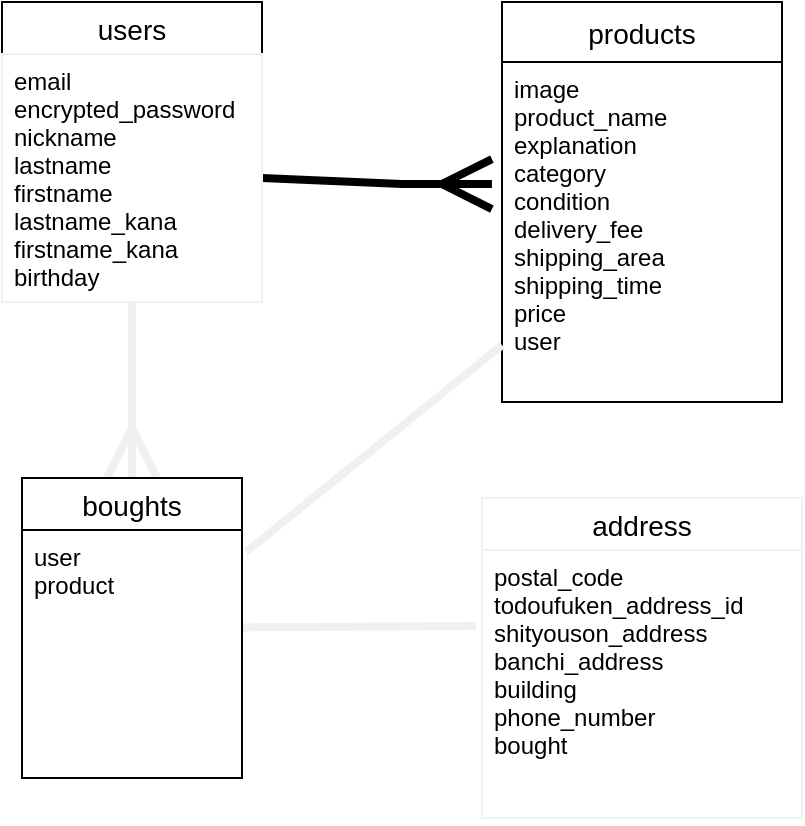 <mxfile version="13.6.5">
    <diagram id="bXzdhsL-ICkwTzE-PmSV" name="ページ1">
        <mxGraphModel dx="477" dy="542" grid="1" gridSize="10" guides="1" tooltips="1" connect="1" arrows="1" fold="1" page="1" pageScale="1" pageWidth="827" pageHeight="1169" math="0" shadow="0">
            <root>
                <mxCell id="0"/>
                <mxCell id="1" parent="0"/>
                <mxCell id="27" style="edgeStyle=none;rounded=0;jumpStyle=none;orthogonalLoop=1;jettySize=auto;html=1;entryX=0.5;entryY=0;entryDx=0;entryDy=0;endArrow=ERmany;endFill=0;endSize=20;strokeColor=#f0f0f0;strokeWidth=4;" parent="1" source="2" target="17" edge="1">
                    <mxGeometry relative="1" as="geometry"/>
                </mxCell>
                <mxCell id="32" style="edgeStyle=none;rounded=0;jumpStyle=none;orthogonalLoop=1;jettySize=auto;html=1;entryX=-0.019;entryY=0.284;entryDx=0;entryDy=0;entryPerimeter=0;endArrow=none;endFill=0;endSize=20;strokeColor=#f0f0f0;strokeWidth=4;" parent="1" source="17" target="30" edge="1">
                    <mxGeometry relative="1" as="geometry"/>
                </mxCell>
                <mxCell id="17" value="boughts" style="swimlane;fontStyle=0;childLayout=stackLayout;horizontal=1;startSize=26;horizontalStack=0;resizeParent=1;resizeParentMax=0;resizeLast=0;collapsible=1;marginBottom=0;align=center;fontSize=14;" parent="1" vertex="1">
                    <mxGeometry x="70" y="290" width="110" height="150" as="geometry"/>
                </mxCell>
                <mxCell id="18" value="user&#10;product" style="text;strokeColor=none;fillColor=none;spacingLeft=4;spacingRight=4;overflow=hidden;rotatable=0;points=[[0,0.5],[1,0.5]];portConstraint=eastwest;fontSize=12;" parent="17" vertex="1">
                    <mxGeometry y="26" width="110" height="124" as="geometry"/>
                </mxCell>
                <mxCell id="13" value="products" style="swimlane;fontStyle=0;childLayout=stackLayout;horizontal=1;startSize=30;horizontalStack=0;resizeParent=1;resizeParentMax=0;resizeLast=0;collapsible=1;marginBottom=0;align=center;fontSize=14;" parent="1" vertex="1">
                    <mxGeometry x="310" y="52" width="140" height="200" as="geometry"/>
                </mxCell>
                <mxCell id="15" value="image&#10;product_name&#10;explanation&#10;category&#10;condition&#10;delivery_fee&#10;shipping_area&#10;shipping_time &#10;price&#10;user" style="text;strokeColor=none;fillColor=none;spacingLeft=4;spacingRight=4;overflow=hidden;rotatable=0;points=[[0,0.5],[1,0.5]];portConstraint=eastwest;fontSize=12;" parent="13" vertex="1">
                    <mxGeometry y="30" width="140" height="170" as="geometry"/>
                </mxCell>
                <mxCell id="26" style="rounded=0;orthogonalLoop=1;jettySize=auto;html=1;exitX=1;exitY=0.5;exitDx=0;exitDy=0;jumpStyle=none;endArrow=ERmany;endFill=0;strokeWidth=4;endSize=20;entryX=-0.036;entryY=0.359;entryDx=0;entryDy=0;entryPerimeter=0;" parent="1" source="5" target="15" edge="1">
                    <mxGeometry relative="1" as="geometry">
                        <mxPoint x="300" y="143" as="targetPoint"/>
                        <Array as="points">
                            <mxPoint x="260" y="143"/>
                        </Array>
                    </mxGeometry>
                </mxCell>
                <mxCell id="28" value="address" style="swimlane;fontStyle=0;childLayout=stackLayout;horizontal=1;startSize=26;horizontalStack=0;resizeParent=1;resizeParentMax=0;resizeLast=0;collapsible=1;marginBottom=0;align=center;fontSize=14;strokeColor=#f0f0f0;" parent="1" vertex="1">
                    <mxGeometry x="300" y="300" width="160" height="160" as="geometry"/>
                </mxCell>
                <mxCell id="30" value="postal_code&#10;todoufuken_address_id&#10;shityouson_address&#10;banchi_address&#10;building&#10;phone_number&#10;bought" style="text;strokeColor=none;fillColor=none;spacingLeft=4;spacingRight=4;overflow=hidden;rotatable=0;points=[[0,0.5],[1,0.5]];portConstraint=eastwest;fontSize=12;" parent="28" vertex="1">
                    <mxGeometry y="26" width="160" height="134" as="geometry"/>
                </mxCell>
                <mxCell id="33" style="edgeStyle=none;rounded=0;jumpStyle=none;orthogonalLoop=1;jettySize=auto;html=1;entryX=1.018;entryY=0.089;entryDx=0;entryDy=0;entryPerimeter=0;endArrow=none;endFill=0;endSize=20;strokeColor=#f0f0f0;strokeWidth=4;" parent="1" source="15" target="18" edge="1">
                    <mxGeometry relative="1" as="geometry"/>
                </mxCell>
                <mxCell id="2" value="users" style="swimlane;fontStyle=0;childLayout=stackLayout;horizontal=1;startSize=26;horizontalStack=0;resizeParent=1;resizeParentMax=0;resizeLast=0;collapsible=1;marginBottom=0;align=center;fontSize=14;" parent="1" vertex="1">
                    <mxGeometry x="60" y="52" width="130" height="150" as="geometry"/>
                </mxCell>
                <mxCell id="5" value="email &#10;encrypted_password&#10;nickname&#10;lastname&#10;firstname&#10;lastname_kana&#10;firstname_kana&#10;birthday" style="text;fillColor=none;spacingLeft=4;spacingRight=4;overflow=hidden;rotatable=0;points=[[0,0.5],[1,0.5]];portConstraint=eastwest;fontSize=12;strokeColor=#f0f0f0;" parent="2" vertex="1">
                    <mxGeometry y="26" width="130" height="124" as="geometry"/>
                </mxCell>
            </root>
        </mxGraphModel>
    </diagram>
</mxfile>